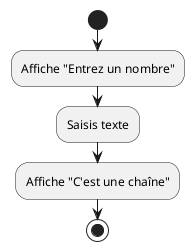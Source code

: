 @startuml

start
:Affiche "Entrez un nombre";
:Saisis texte;
:Affiche "C'est une chaîne";
stop

@enduml
